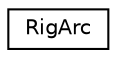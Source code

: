 digraph G
{
  edge [fontname="Helvetica",fontsize="10",labelfontname="Helvetica",labelfontsize="10"];
  node [fontname="Helvetica",fontsize="10",shape=record];
  rankdir=LR;
  Node1 [label="RigArc",height=0.2,width=0.4,color="black", fillcolor="white", style="filled",URL="$d3/db2/structRigArc.html"];
}
